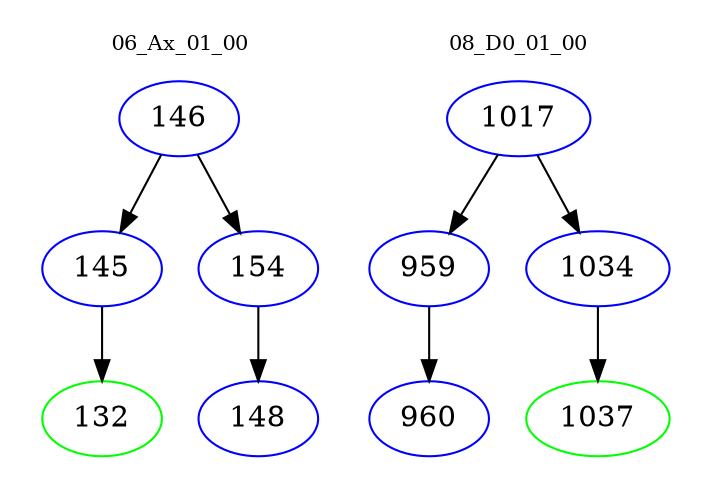 digraph{
subgraph cluster_0 {
color = white
label = "06_Ax_01_00";
fontsize=10;
T0_146 [label="146", color="blue"]
T0_146 -> T0_145 [color="black"]
T0_145 [label="145", color="blue"]
T0_145 -> T0_132 [color="black"]
T0_132 [label="132", color="green"]
T0_146 -> T0_154 [color="black"]
T0_154 [label="154", color="blue"]
T0_154 -> T0_148 [color="black"]
T0_148 [label="148", color="blue"]
}
subgraph cluster_1 {
color = white
label = "08_D0_01_00";
fontsize=10;
T1_1017 [label="1017", color="blue"]
T1_1017 -> T1_959 [color="black"]
T1_959 [label="959", color="blue"]
T1_959 -> T1_960 [color="black"]
T1_960 [label="960", color="blue"]
T1_1017 -> T1_1034 [color="black"]
T1_1034 [label="1034", color="blue"]
T1_1034 -> T1_1037 [color="black"]
T1_1037 [label="1037", color="green"]
}
}
